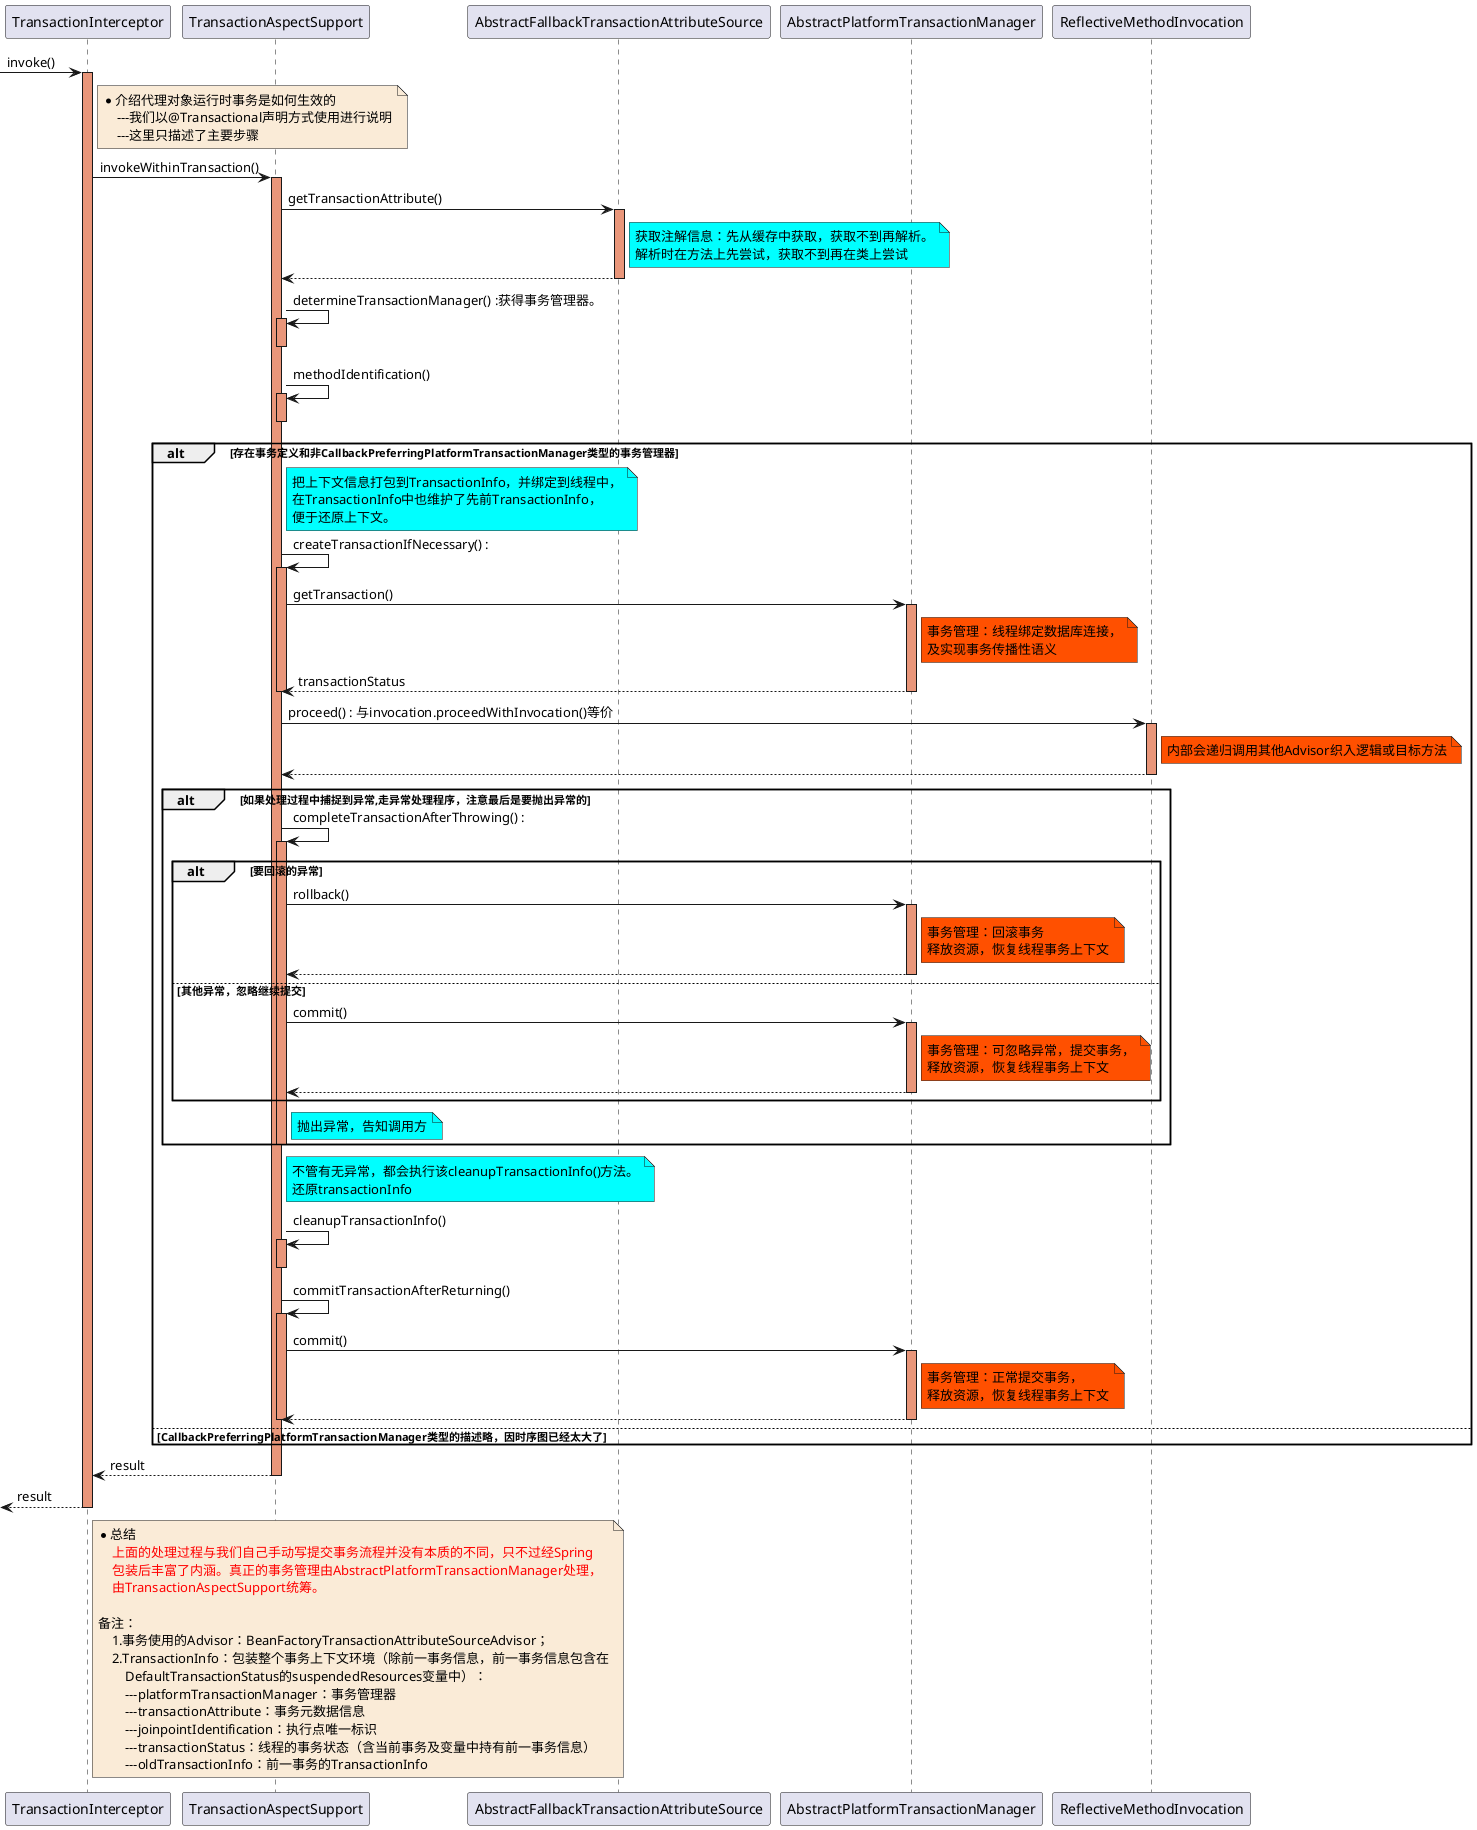 @startuml
-> TransactionInterceptor: invoke()
activate TransactionInterceptor #DarkSalmon

note right of TransactionInterceptor #FAEBD7
    *介绍代理对象运行时事务是如何生效的
        ---我们以@Transactional声明方式使用进行说明
        ---这里只描述了主要步骤
end note

    TransactionInterceptor -> TransactionAspectSupport : invokeWithinTransaction()
    activate TransactionAspectSupport #DarkSalmon

        TransactionAspectSupport -> AbstractFallbackTransactionAttributeSource: getTransactionAttribute()
        activate AbstractFallbackTransactionAttributeSource #DarkSalmon
            note right of AbstractFallbackTransactionAttributeSource #aqua
                获取注解信息：先从缓存中获取，获取不到再解析。
                解析时在方法上先尝试，获取不到再在类上尝试
            end note
        AbstractFallbackTransactionAttributeSource --> TransactionAspectSupport
        deactivate AbstractFallbackTransactionAttributeSource

        TransactionAspectSupport -> TransactionAspectSupport : determineTransactionManager() :获得事务管理器。
        activate TransactionAspectSupport #DarkSalmon
        deactivate TransactionAspectSupport

        TransactionAspectSupport -> TransactionAspectSupport : methodIdentification()
        activate TransactionAspectSupport #DarkSalmon
        deactivate TransactionAspectSupport

        alt 存在事务定义和非CallbackPreferringPlatformTransactionManager类型的事务管理器

            note right of TransactionAspectSupport #aqua
                把上下文信息打包到TransactionInfo，并绑定到线程中，
                在TransactionInfo中也维护了先前TransactionInfo，
                便于还原上下文。
            end note
            TransactionAspectSupport -> TransactionAspectSupport : createTransactionIfNecessary() :
            activate TransactionAspectSupport #DarkSalmon
                TransactionAspectSupport -> AbstractPlatformTransactionManager : getTransaction()
                activate AbstractPlatformTransactionManager #DarkSalmon
                    note right of AbstractPlatformTransactionManager #FF5000
                        事务管理：线程绑定数据库连接，
                        及实现事务传播性语义
                    end note
                AbstractPlatformTransactionManager --> TransactionAspectSupport : transactionStatus
                deactivate AbstractPlatformTransactionManager
            deactivate TransactionAspectSupport

            TransactionAspectSupport -> ReflectiveMethodInvocation : proceed() : 与invocation.proceedWithInvocation()等价
            activate ReflectiveMethodInvocation #DarkSalmon
                note right of ReflectiveMethodInvocation #FF5000
                    内部会递归调用其他Advisor织入逻辑或目标方法
                end note
            ReflectiveMethodInvocation --> TransactionAspectSupport
            deactivate ReflectiveMethodInvocation

            alt 如果处理过程中捕捉到异常,走异常处理程序，注意最后是要抛出异常的

                TransactionAspectSupport -> TransactionAspectSupport : completeTransactionAfterThrowing() :
                activate TransactionAspectSupport #DarkSalmon

                    alt 要回滚的异常

                        TransactionAspectSupport -> AbstractPlatformTransactionManager : rollback()
                        activate AbstractPlatformTransactionManager #DarkSalmon
                            note right of AbstractPlatformTransactionManager #FF5000
                                事务管理：回滚事务
                                释放资源，恢复线程事务上下文
                            end note
                        AbstractPlatformTransactionManager --> TransactionAspectSupport
                        deactivate AbstractPlatformTransactionManager

                    else 其他异常，忽略继续提交

                        TransactionAspectSupport -> AbstractPlatformTransactionManager : commit()
                        activate AbstractPlatformTransactionManager #DarkSalmon
                            note right of AbstractPlatformTransactionManager #FF5000
                                事务管理：可忽略异常，提交事务，
                                释放资源，恢复线程事务上下文
                            end note
                        AbstractPlatformTransactionManager --> TransactionAspectSupport
                        deactivate AbstractPlatformTransactionManager

                    end

                    note right of TransactionAspectSupport #aqua
                        抛出异常，告知调用方
                    end note

                deactivate TransactionAspectSupport

            end

            note right of TransactionAspectSupport #aqua
                不管有无异常，都会执行该cleanupTransactionInfo()方法。
                还原transactionInfo
            end note
            TransactionAspectSupport -> TransactionAspectSupport : cleanupTransactionInfo()
            activate TransactionAspectSupport #DarkSalmon
            deactivate TransactionAspectSupport

            TransactionAspectSupport -> TransactionAspectSupport : commitTransactionAfterReturning()
            activate TransactionAspectSupport #DarkSalmon
                TransactionAspectSupport -> AbstractPlatformTransactionManager : commit()
                activate AbstractPlatformTransactionManager #DarkSalmon
                    note right of AbstractPlatformTransactionManager #FF5000
                        事务管理：正常提交事务，
                        释放资源，恢复线程事务上下文
                    end note
                AbstractPlatformTransactionManager --> TransactionAspectSupport
                deactivate AbstractPlatformTransactionManager
            deactivate TransactionAspectSupport

        else CallbackPreferringPlatformTransactionManager类型的描述略，因时序图已经太大了

        end

    TransactionAspectSupport --> TransactionInterceptor : result
    deactivate TransactionAspectSupport

<-- TransactionInterceptor: result
deactivate TransactionInterceptor

note right of TransactionInterceptor #FAEBD7
    *总结
        <font color=red>上面的处理过程与我们自己手动写提交事务流程并没有本质的不同，只不过经Spring</font>
        <font color=red>包装后丰富了内涵。真正的事务管理由AbstractPlatformTransactionManager处理，</font>
        <font color=red>由TransactionAspectSupport统筹。</font>

    备注：
        1.事务使用的Advisor：BeanFactoryTransactionAttributeSourceAdvisor；
        2.TransactionInfo：包装整个事务上下文环境（除前一事务信息，前一事务信息包含在
            DefaultTransactionStatus的suspendedResources变量中）：
            ---platformTransactionManager：事务管理器
            ---transactionAttribute：事务元数据信息
            ---joinpointIdentification：执行点唯一标识
            ---transactionStatus：线程的事务状态（含当前事务及变量中持有前一事务信息）
            ---oldTransactionInfo：前一事务的TransactionInfo
end note

@enduml